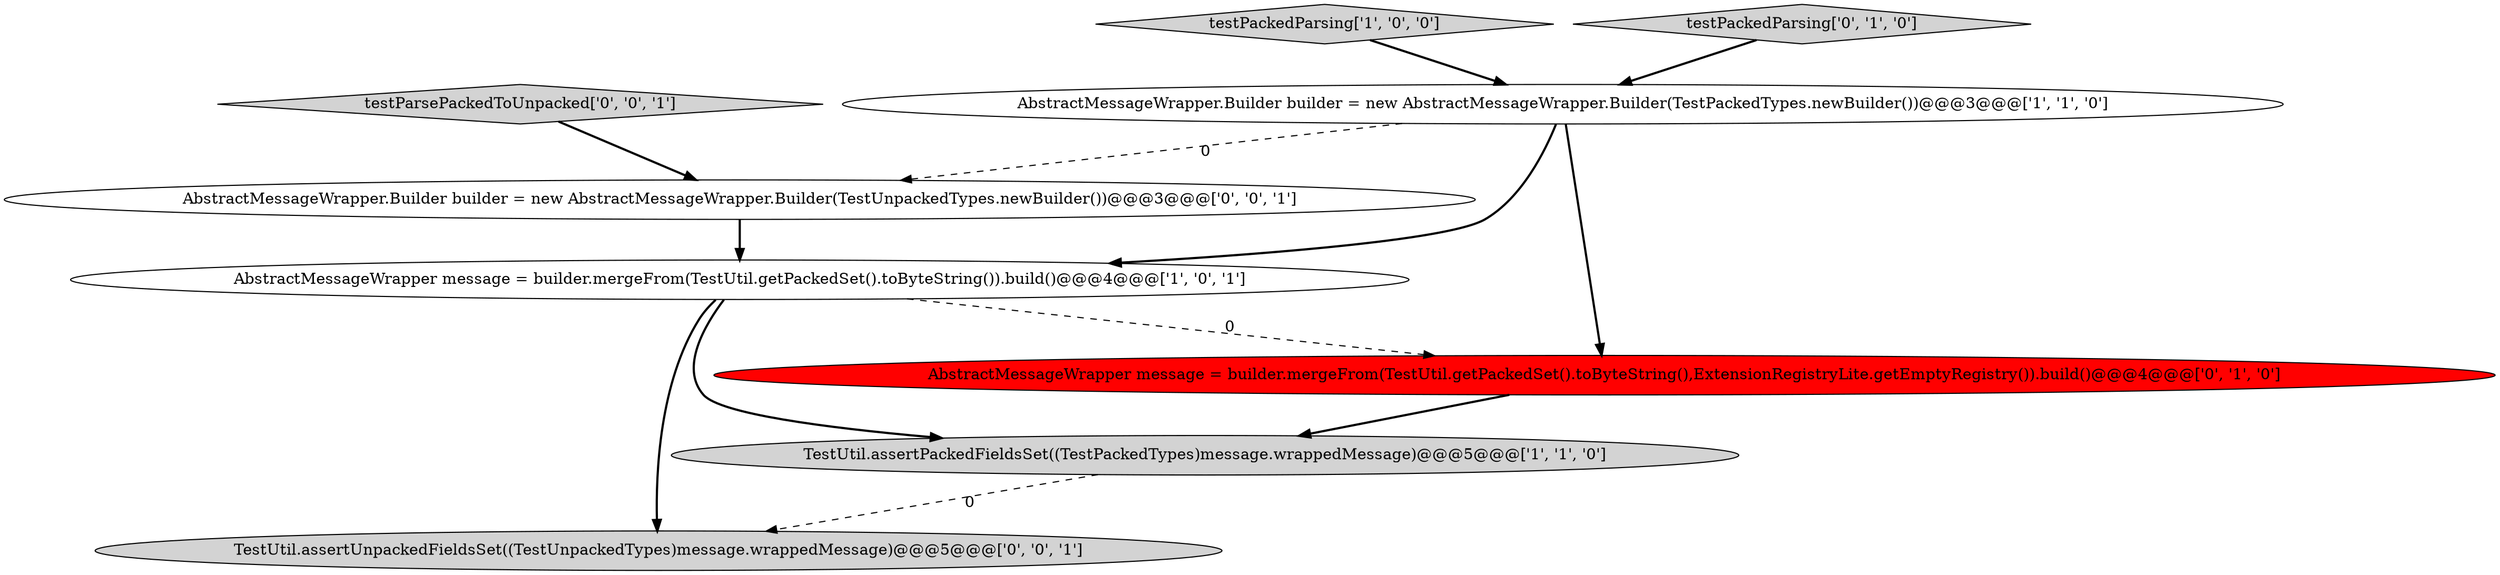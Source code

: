 digraph {
6 [style = filled, label = "AbstractMessageWrapper.Builder builder = new AbstractMessageWrapper.Builder(TestUnpackedTypes.newBuilder())@@@3@@@['0', '0', '1']", fillcolor = white, shape = ellipse image = "AAA0AAABBB3BBB"];
1 [style = filled, label = "AbstractMessageWrapper message = builder.mergeFrom(TestUtil.getPackedSet().toByteString()).build()@@@4@@@['1', '0', '1']", fillcolor = white, shape = ellipse image = "AAA0AAABBB1BBB"];
2 [style = filled, label = "AbstractMessageWrapper.Builder builder = new AbstractMessageWrapper.Builder(TestPackedTypes.newBuilder())@@@3@@@['1', '1', '0']", fillcolor = white, shape = ellipse image = "AAA0AAABBB1BBB"];
7 [style = filled, label = "testParsePackedToUnpacked['0', '0', '1']", fillcolor = lightgray, shape = diamond image = "AAA0AAABBB3BBB"];
4 [style = filled, label = "AbstractMessageWrapper message = builder.mergeFrom(TestUtil.getPackedSet().toByteString(),ExtensionRegistryLite.getEmptyRegistry()).build()@@@4@@@['0', '1', '0']", fillcolor = red, shape = ellipse image = "AAA1AAABBB2BBB"];
0 [style = filled, label = "testPackedParsing['1', '0', '0']", fillcolor = lightgray, shape = diamond image = "AAA0AAABBB1BBB"];
8 [style = filled, label = "TestUtil.assertUnpackedFieldsSet((TestUnpackedTypes)message.wrappedMessage)@@@5@@@['0', '0', '1']", fillcolor = lightgray, shape = ellipse image = "AAA0AAABBB3BBB"];
3 [style = filled, label = "TestUtil.assertPackedFieldsSet((TestPackedTypes)message.wrappedMessage)@@@5@@@['1', '1', '0']", fillcolor = lightgray, shape = ellipse image = "AAA0AAABBB1BBB"];
5 [style = filled, label = "testPackedParsing['0', '1', '0']", fillcolor = lightgray, shape = diamond image = "AAA0AAABBB2BBB"];
1->3 [style = bold, label=""];
1->4 [style = dashed, label="0"];
3->8 [style = dashed, label="0"];
6->1 [style = bold, label=""];
4->3 [style = bold, label=""];
5->2 [style = bold, label=""];
1->8 [style = bold, label=""];
2->4 [style = bold, label=""];
2->1 [style = bold, label=""];
7->6 [style = bold, label=""];
0->2 [style = bold, label=""];
2->6 [style = dashed, label="0"];
}
